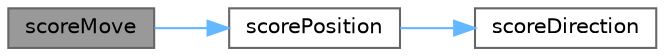digraph "scoreMove"
{
 // LATEX_PDF_SIZE
  bgcolor="transparent";
  edge [fontname=Helvetica,fontsize=10,labelfontname=Helvetica,labelfontsize=10];
  node [fontname=Helvetica,fontsize=10,shape=box,height=0.2,width=0.4];
  rankdir="LR";
  Node1 [id="Node000001",label="scoreMove",height=0.2,width=0.4,color="gray40", fillcolor="grey60", style="filled", fontcolor="black",tooltip="Calculates a score for the board by checking all positions."];
  Node1 -> Node2 [id="edge3_Node000001_Node000002",color="steelblue1",style="solid",tooltip=" "];
  Node2 [id="Node000002",label="scorePosition",height=0.2,width=0.4,color="grey40", fillcolor="white", style="filled",URL="$_a_i_8c.html#a12b4757135034ac890fe38bc5aad92f0",tooltip="Calculates a score for the position by checking in all directions."];
  Node2 -> Node3 [id="edge4_Node000002_Node000003",color="steelblue1",style="solid",tooltip=" "];
  Node3 [id="Node000003",label="scoreDirection",height=0.2,width=0.4,color="grey40", fillcolor="white", style="filled",URL="$_a_i_8c.html#a59e2c737d4b6d705e0ed11a2e9b41752",tooltip="Calculates a score of a direction /, \\, |, -."];
}
